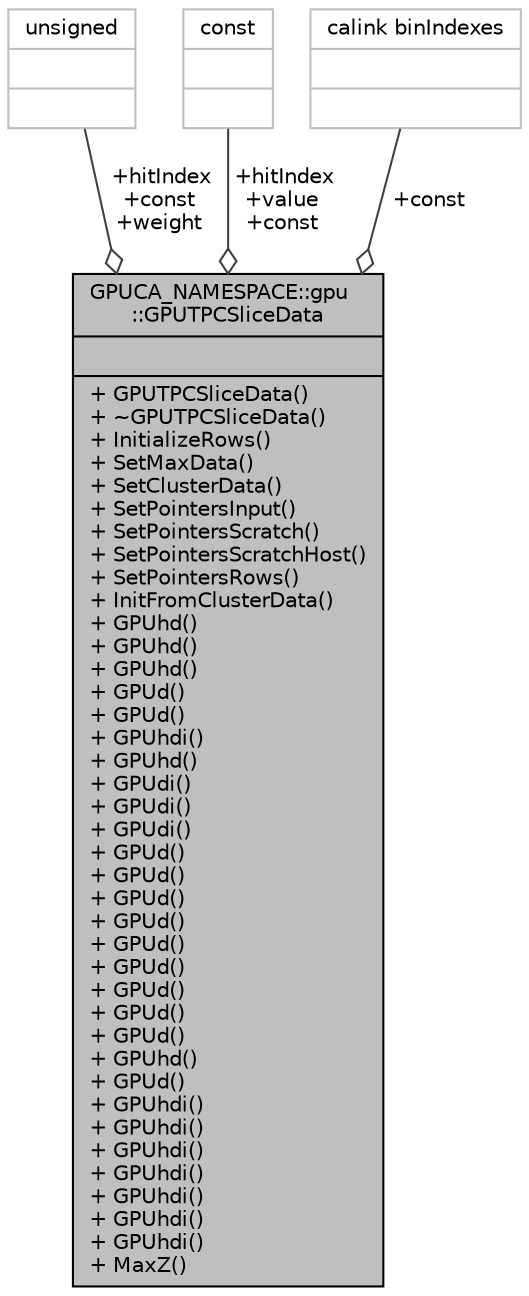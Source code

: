 digraph "GPUCA_NAMESPACE::gpu::GPUTPCSliceData"
{
 // INTERACTIVE_SVG=YES
  bgcolor="transparent";
  edge [fontname="Helvetica",fontsize="10",labelfontname="Helvetica",labelfontsize="10"];
  node [fontname="Helvetica",fontsize="10",shape=record];
  Node1 [label="{GPUCA_NAMESPACE::gpu\l::GPUTPCSliceData\n||+ GPUTPCSliceData()\l+ ~GPUTPCSliceData()\l+ InitializeRows()\l+ SetMaxData()\l+ SetClusterData()\l+ SetPointersInput()\l+ SetPointersScratch()\l+ SetPointersScratchHost()\l+ SetPointersRows()\l+ InitFromClusterData()\l+ GPUhd()\l+ GPUhd()\l+ GPUhd()\l+ GPUd()\l+ GPUd()\l+ GPUhdi()\l+ GPUhd()\l+ GPUdi()\l+ GPUdi()\l+ GPUdi()\l+ GPUd()\l+ GPUd()\l+ GPUd()\l+ GPUd()\l+ GPUd()\l+ GPUd()\l+ GPUd()\l+ GPUd()\l+ GPUd()\l+ GPUhd()\l+ GPUd()\l+ GPUhdi()\l+ GPUhdi()\l+ GPUhdi()\l+ GPUhdi()\l+ GPUhdi()\l+ GPUhdi()\l+ GPUhdi()\l+ MaxZ()\l}",height=0.2,width=0.4,color="black", fillcolor="grey75", style="filled", fontcolor="black"];
  Node2 -> Node1 [color="grey25",fontsize="10",style="solid",label=" +hitIndex\n+const\n+weight" ,arrowhead="odiamond",fontname="Helvetica"];
  Node2 [label="{unsigned\n||}",height=0.2,width=0.4,color="grey75"];
  Node3 -> Node1 [color="grey25",fontsize="10",style="solid",label=" +hitIndex\n+value\n+const" ,arrowhead="odiamond",fontname="Helvetica"];
  Node3 [label="{const\n||}",height=0.2,width=0.4,color="grey75"];
  Node4 -> Node1 [color="grey25",fontsize="10",style="solid",label=" +const" ,arrowhead="odiamond",fontname="Helvetica"];
  Node4 [label="{calink binIndexes\n||}",height=0.2,width=0.4,color="grey75"];
}
